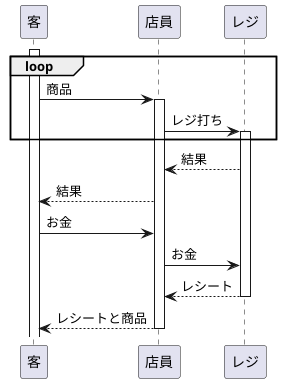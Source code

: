 @startuml

activate 客

loop
  客 -> 店員 : 商品

  activate 店員
  店員 -> レジ : レジ打ち

  activate レジ
end

レジ --> 店員 : 結果
店員 --> 客 : 結果

客 -> 店員 : お金
店員 -> レジ : お金

レジ --> 店員 : レシート
deactivate レジ

店員 --> 客 : レシートと商品
deactivate 店員

@enduml
